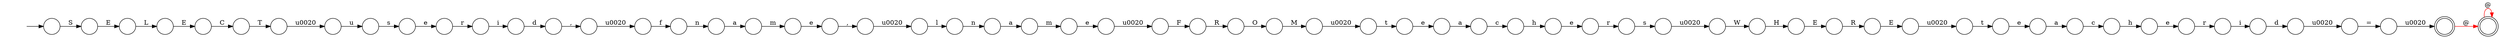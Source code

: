 digraph Automaton {
  rankdir = LR;
  0 [shape=circle,label=""];
  0 -> 7 [label="n"]
  1 [shape=circle,label=""];
  1 -> 57 [label="a"]
  2 [shape=circle,label=""];
  2 -> 14 [label="\u0020"]
  3 [shape=circle,label=""];
  3 -> 46 [label="r"]
  4 [shape=circle,label=""];
  4 -> 40 [label="\u0020"]
  5 [shape=circle,label=""];
  5 -> 10 [label="O"]
  6 [shape=circle,label=""];
  6 -> 18 [label="\u0020"]
  7 [shape=circle,label=""];
  7 -> 55 [label="a"]
  8 [shape=circle,label=""];
  8 -> 38 [label="\u0020"]
  9 [shape=circle,label=""];
  9 -> 54 [label="e"]
  10 [shape=circle,label=""];
  10 -> 61 [label="M"]
  11 [shape=circle,label=""];
  11 -> 32 [label="T"]
  12 [shape=circle,label=""];
  12 -> 51 [label="h"]
  13 [shape=circle,label=""];
  13 -> 60 [label="H"]
  14 [shape=circle,label=""];
  14 -> 59 [label="f"]
  15 [shape=circle,label=""];
  15 -> 12 [label="c"]
  16 [shape=circle,label=""];
  16 -> 37 [label="s"]
  17 [shape=circle,label=""];
  17 -> 49 [label="e"]
  18 [shape=doublecircle,label=""];
  18 -> 48 [label="@",color=red]
  19 [shape=circle,label=""];
  19 -> 44 [label="L"]
  20 [shape=circle,label=""];
  20 -> 5 [label="R"]
  21 [shape=circle,label=""];
  21 -> 8 [label="d"]
  22 [shape=circle,label=""];
  22 -> 41 [label="r"]
  23 [shape=circle,label=""];
  23 -> 34 [label="\u0020"]
  24 [shape=circle,label=""];
  24 -> 27 [label="d"]
  25 [shape=circle,label=""];
  25 -> 43 [label="\u0020"]
  26 [shape=circle,label=""];
  26 -> 4 [label="E"]
  27 [shape=circle,label=""];
  27 -> 2 [label=","]
  28 [shape=circle,label=""];
  28 -> 19 [label="E"]
  29 [shape=circle,label=""];
  29 -> 15 [label="a"]
  30 [shape=circle,label=""];
  30 -> 56 [label="h"]
  31 [shape=circle,label=""];
  31 -> 52 [label="e"]
  32 [shape=circle,label=""];
  32 -> 42 [label="\u0020"]
  33 [shape=circle,label=""];
  33 -> 21 [label="i"]
  34 [shape=circle,label=""];
  34 -> 0 [label="l"]
  35 [shape=circle,label=""];
  35 -> 20 [label="F"]
  36 [shape=circle,label=""];
  36 -> 30 [label="c"]
  37 [shape=circle,label=""];
  37 -> 22 [label="e"]
  38 [shape=circle,label=""];
  38 -> 6 [label="="]
  39 [shape=circle,label=""];
  39 -> 29 [label="e"]
  40 [shape=circle,label=""];
  40 -> 31 [label="t"]
  41 [shape=circle,label=""];
  41 -> 24 [label="i"]
  42 [shape=circle,label=""];
  42 -> 16 [label="u"]
  43 [shape=circle,label=""];
  43 -> 13 [label="W"]
  44 [shape=circle,label=""];
  44 -> 47 [label="E"]
  45 [shape=circle,label=""];
  45 -> 39 [label="t"]
  46 [shape=circle,label=""];
  46 -> 25 [label="s"]
  47 [shape=circle,label=""];
  47 -> 11 [label="C"]
  48 [shape=doublecircle,label=""];
  48 -> 48 [label="@",color=red]
  49 [shape=circle,label=""];
  49 -> 23 [label=","]
  50 [shape=circle,label=""];
  50 -> 33 [label="r"]
  51 [shape=circle,label=""];
  51 -> 3 [label="e"]
  52 [shape=circle,label=""];
  52 -> 36 [label="a"]
  53 [shape=circle,label=""];
  53 -> 26 [label="R"]
  54 [shape=circle,label=""];
  54 -> 35 [label="\u0020"]
  55 [shape=circle,label=""];
  55 -> 9 [label="m"]
  56 [shape=circle,label=""];
  56 -> 50 [label="e"]
  57 [shape=circle,label=""];
  57 -> 17 [label="m"]
  58 [shape=circle,label=""];
  initial [shape=plaintext,label=""];
  initial -> 58
  58 -> 28 [label="S"]
  59 [shape=circle,label=""];
  59 -> 1 [label="n"]
  60 [shape=circle,label=""];
  60 -> 53 [label="E"]
  61 [shape=circle,label=""];
  61 -> 45 [label="\u0020"]
}
